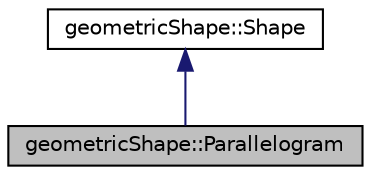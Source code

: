 digraph "geometricShape::Parallelogram"
{
  edge [fontname="Helvetica",fontsize="10",labelfontname="Helvetica",labelfontsize="10"];
  node [fontname="Helvetica",fontsize="10",shape=record];
  Node0 [label="geometricShape::Parallelogram",height=0.2,width=0.4,color="black", fillcolor="grey75", style="filled", fontcolor="black"];
  Node1 -> Node0 [dir="back",color="midnightblue",fontsize="10",style="solid",fontname="Helvetica"];
  Node1 [label="geometricShape::Shape",height=0.2,width=0.4,color="black", fillcolor="white", style="filled",URL="$classgeometric_shape_1_1_shape.html",tooltip="Shape. La class Shape est la class mère des figures du tangram elle permet aprés héritage de construi..."];
}
